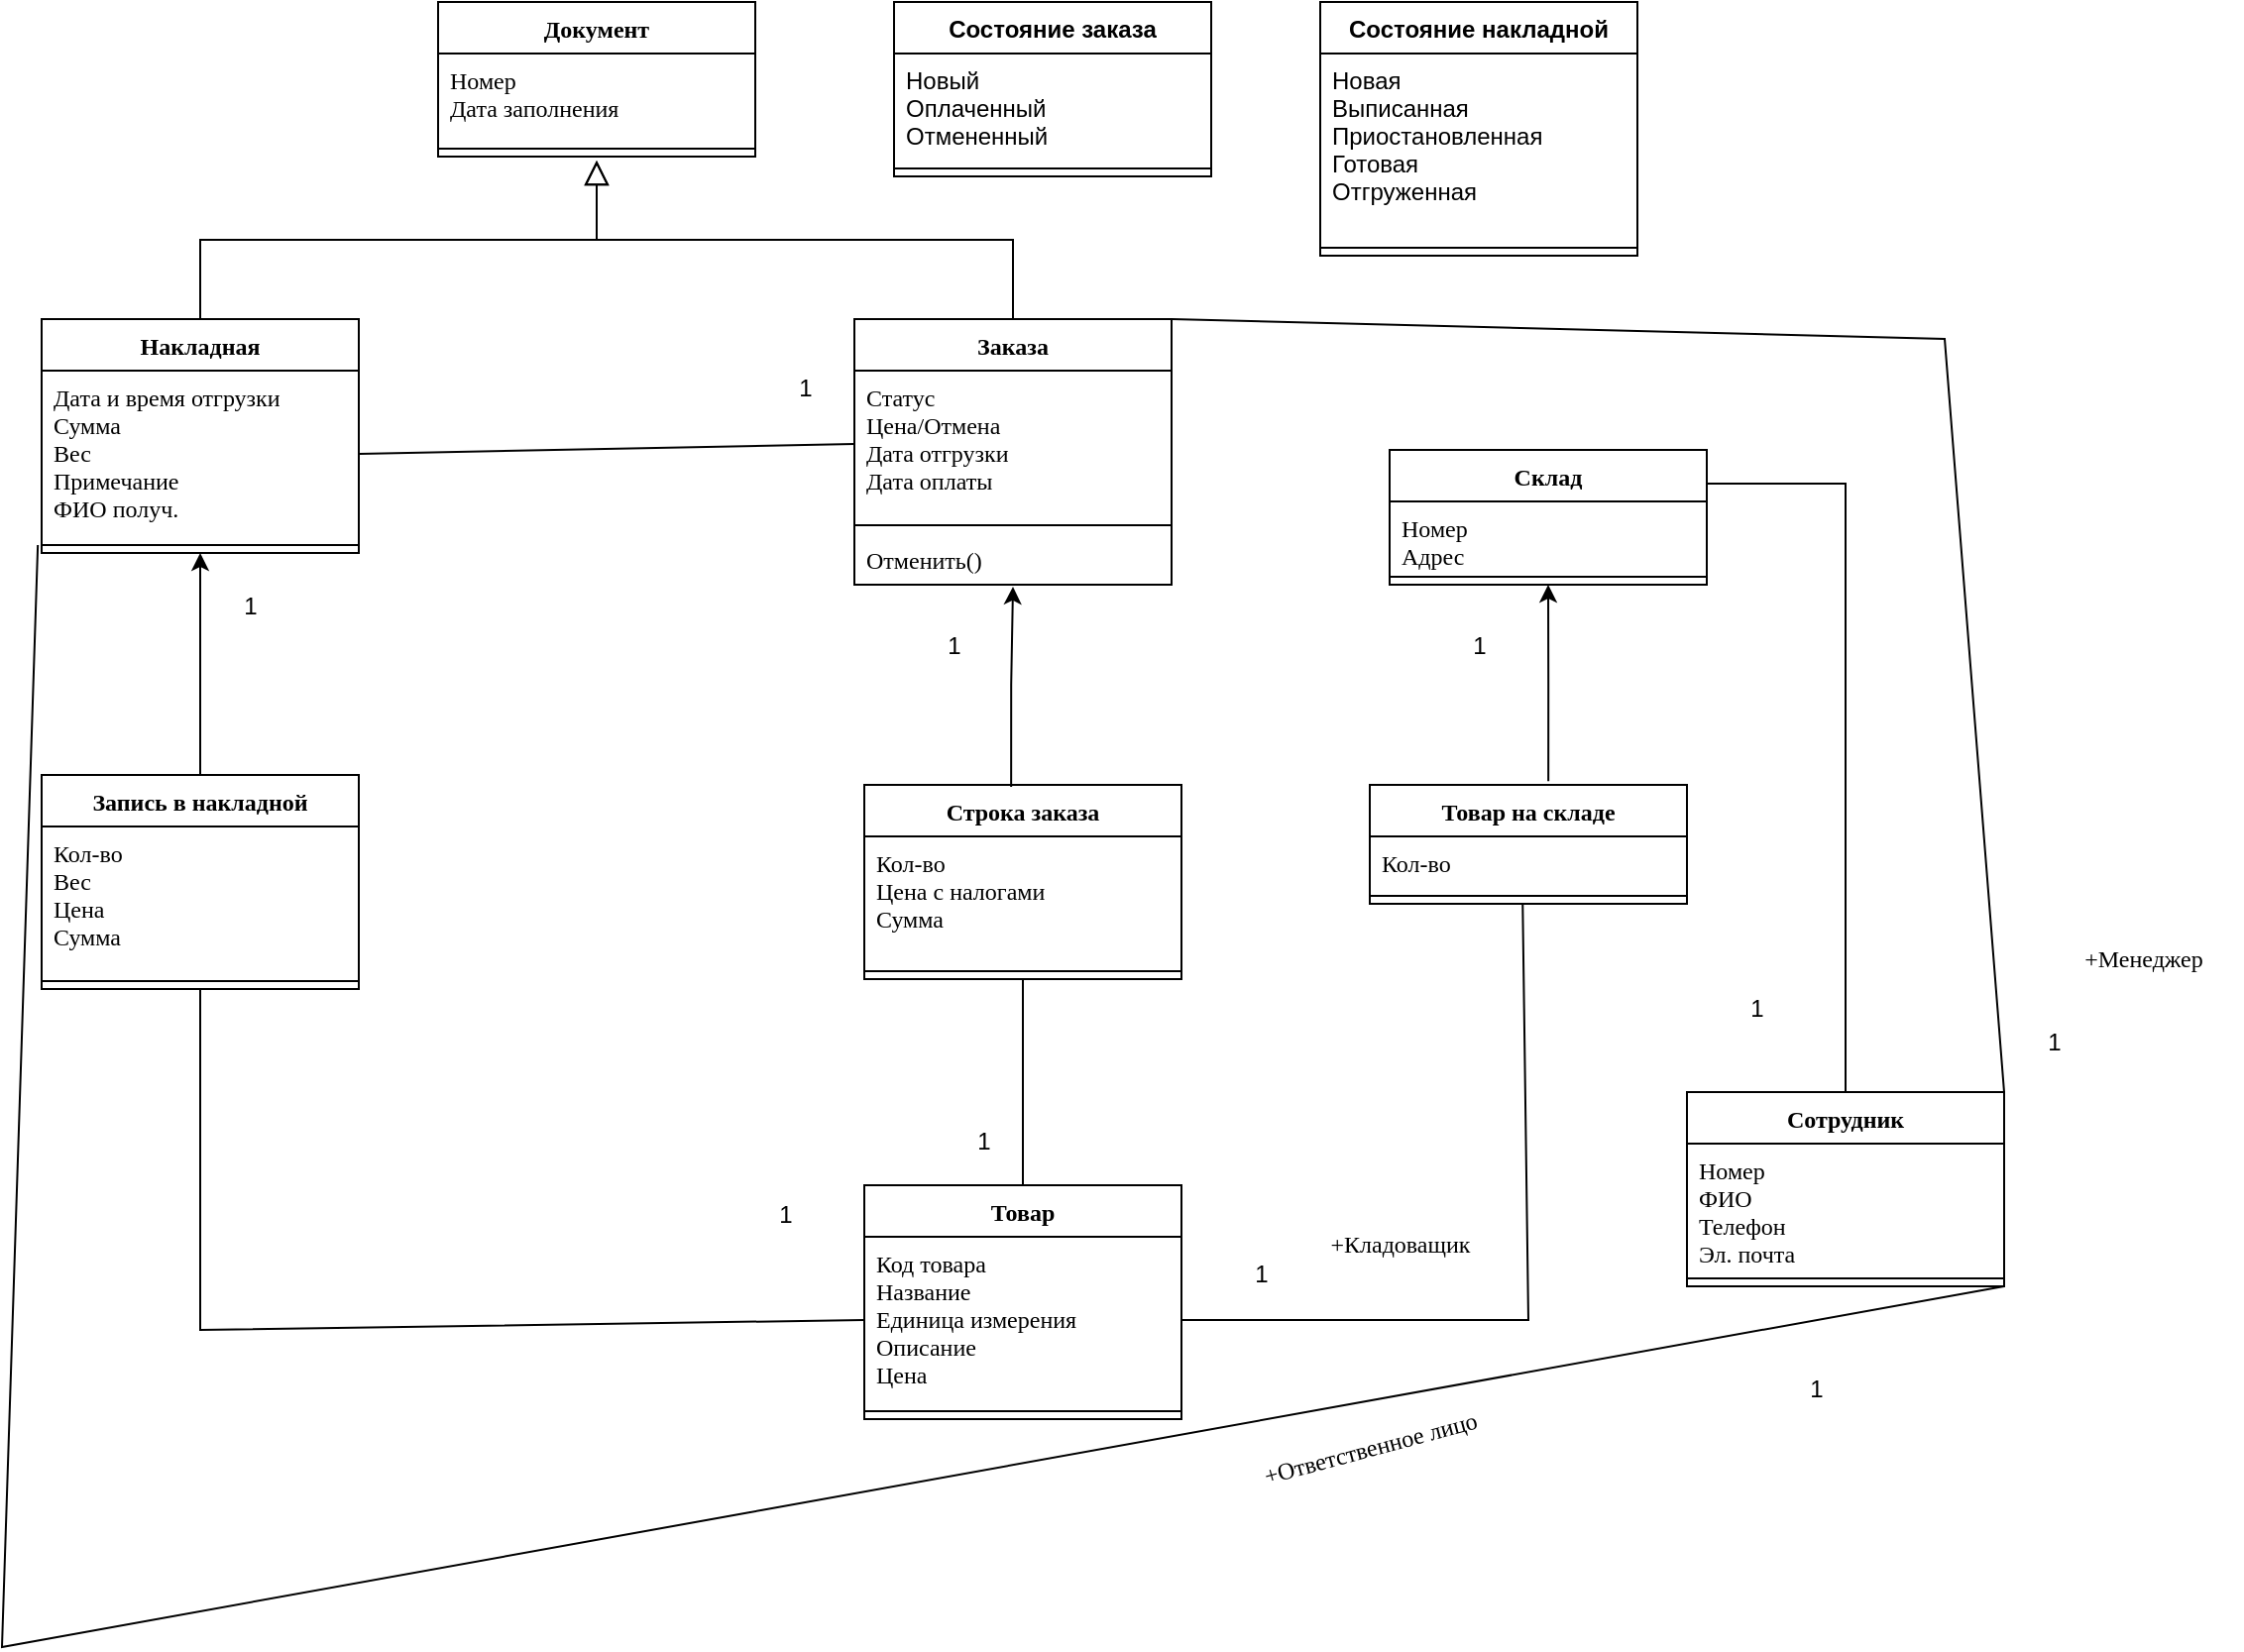 <mxfile version="20.4.0"><diagram id="pZoK7pP7QGnpNCjYw_ga" name="Страница 1"><mxGraphModel dx="2448" dy="1112" grid="1" gridSize="10" guides="1" tooltips="1" connect="1" arrows="1" fold="1" page="1" pageScale="1" pageWidth="1169" pageHeight="1654" math="0" shadow="0"><root><mxCell id="0"/><mxCell id="1" parent="0"/><mxCell id="hajilycMHGvEkIOG0tMP-6" value="Состояние накладной" style="swimlane;fontStyle=1;align=center;verticalAlign=top;childLayout=stackLayout;horizontal=1;startSize=26;horizontalStack=0;resizeParent=1;resizeParentMax=0;resizeLast=0;collapsible=1;marginBottom=0;" parent="1" vertex="1"><mxGeometry x="675" y="200" width="160" height="128" as="geometry"><mxRectangle x="450" y="170" width="170" height="30" as="alternateBounds"/></mxGeometry></mxCell><mxCell id="hajilycMHGvEkIOG0tMP-7" value="Новая&#10;Выписанная&#10;Приостановленная&#10;Готовая&#10;Отгруженная" style="text;strokeColor=none;fillColor=none;align=left;verticalAlign=top;spacingLeft=4;spacingRight=4;overflow=hidden;rotatable=0;points=[[0,0.5],[1,0.5]];portConstraint=eastwest;" parent="hajilycMHGvEkIOG0tMP-6" vertex="1"><mxGeometry y="26" width="160" height="94" as="geometry"/></mxCell><mxCell id="hajilycMHGvEkIOG0tMP-8" value="" style="line;strokeWidth=1;fillColor=none;align=left;verticalAlign=middle;spacingTop=-1;spacingLeft=3;spacingRight=3;rotatable=0;labelPosition=right;points=[];portConstraint=eastwest;strokeColor=inherit;" parent="hajilycMHGvEkIOG0tMP-6" vertex="1"><mxGeometry y="120" width="160" height="8" as="geometry"/></mxCell><mxCell id="hajilycMHGvEkIOG0tMP-10" value="Состояние заказа" style="swimlane;fontStyle=1;align=center;verticalAlign=top;childLayout=stackLayout;horizontal=1;startSize=26;horizontalStack=0;resizeParent=1;resizeParentMax=0;resizeLast=0;collapsible=1;marginBottom=0;" parent="1" vertex="1"><mxGeometry x="460" y="200" width="160" height="88" as="geometry"/></mxCell><mxCell id="hajilycMHGvEkIOG0tMP-11" value="Новый&#10;Оплаченный&#10;Отмененный" style="text;strokeColor=none;fillColor=none;align=left;verticalAlign=top;spacingLeft=4;spacingRight=4;overflow=hidden;rotatable=0;points=[[0,0.5],[1,0.5]];portConstraint=eastwest;" parent="hajilycMHGvEkIOG0tMP-10" vertex="1"><mxGeometry y="26" width="160" height="54" as="geometry"/></mxCell><mxCell id="hajilycMHGvEkIOG0tMP-12" value="" style="line;strokeWidth=1;fillColor=none;align=left;verticalAlign=middle;spacingTop=-1;spacingLeft=3;spacingRight=3;rotatable=0;labelPosition=right;points=[];portConstraint=eastwest;strokeColor=inherit;" parent="hajilycMHGvEkIOG0tMP-10" vertex="1"><mxGeometry y="80" width="160" height="8" as="geometry"/></mxCell><mxCell id="8Hsyx7BMsp5z7Apv43dx-95" value="Документ" style="swimlane;fontStyle=1;align=center;verticalAlign=top;childLayout=stackLayout;horizontal=1;startSize=26;horizontalStack=0;resizeParent=1;resizeParentMax=0;resizeLast=0;collapsible=1;marginBottom=0;fontFamily=Verdana;" vertex="1" parent="1"><mxGeometry x="230" y="200" width="160" height="78" as="geometry"/></mxCell><mxCell id="8Hsyx7BMsp5z7Apv43dx-96" value="Номер&#10;Дата заполнения" style="text;strokeColor=none;fillColor=none;align=left;verticalAlign=top;spacingLeft=4;spacingRight=4;overflow=hidden;rotatable=0;points=[[0,0.5],[1,0.5]];portConstraint=eastwest;fontFamily=Verdana;" vertex="1" parent="8Hsyx7BMsp5z7Apv43dx-95"><mxGeometry y="26" width="160" height="44" as="geometry"/></mxCell><mxCell id="8Hsyx7BMsp5z7Apv43dx-97" value="" style="line;strokeWidth=1;fillColor=none;align=left;verticalAlign=middle;spacingTop=-1;spacingLeft=3;spacingRight=3;rotatable=0;labelPosition=right;points=[];portConstraint=eastwest;strokeColor=inherit;fontFamily=Verdana;" vertex="1" parent="8Hsyx7BMsp5z7Apv43dx-95"><mxGeometry y="70" width="160" height="8" as="geometry"/></mxCell><mxCell id="8Hsyx7BMsp5z7Apv43dx-99" value="Накладная" style="swimlane;fontStyle=1;align=center;verticalAlign=top;childLayout=stackLayout;horizontal=1;startSize=26;horizontalStack=0;resizeParent=1;resizeParentMax=0;resizeLast=0;collapsible=1;marginBottom=0;fontFamily=Verdana;" vertex="1" parent="1"><mxGeometry x="30" y="360" width="160" height="118" as="geometry"/></mxCell><mxCell id="8Hsyx7BMsp5z7Apv43dx-100" value="Дата и время отгрузки&#10;Сумма&#10;Вес&#10;Примечание&#10;ФИО получ." style="text;strokeColor=none;fillColor=none;align=left;verticalAlign=top;spacingLeft=4;spacingRight=4;overflow=hidden;rotatable=0;points=[[0,0.5],[1,0.5]];portConstraint=eastwest;fontFamily=Verdana;" vertex="1" parent="8Hsyx7BMsp5z7Apv43dx-99"><mxGeometry y="26" width="160" height="84" as="geometry"/></mxCell><mxCell id="8Hsyx7BMsp5z7Apv43dx-101" value="" style="line;strokeWidth=1;fillColor=none;align=left;verticalAlign=middle;spacingTop=-1;spacingLeft=3;spacingRight=3;rotatable=0;labelPosition=right;points=[];portConstraint=eastwest;strokeColor=inherit;fontFamily=Verdana;" vertex="1" parent="8Hsyx7BMsp5z7Apv43dx-99"><mxGeometry y="110" width="160" height="8" as="geometry"/></mxCell><mxCell id="8Hsyx7BMsp5z7Apv43dx-107" value="Запись в накладной" style="swimlane;fontStyle=1;align=center;verticalAlign=top;childLayout=stackLayout;horizontal=1;startSize=26;horizontalStack=0;resizeParent=1;resizeParentMax=0;resizeLast=0;collapsible=1;marginBottom=0;fontFamily=Verdana;" vertex="1" parent="1"><mxGeometry x="30" y="590" width="160" height="108" as="geometry"/></mxCell><mxCell id="8Hsyx7BMsp5z7Apv43dx-108" value="Кол-во&#10;Вес&#10;Цена&#10;Сумма" style="text;strokeColor=none;fillColor=none;align=left;verticalAlign=top;spacingLeft=4;spacingRight=4;overflow=hidden;rotatable=0;points=[[0,0.5],[1,0.5]];portConstraint=eastwest;fontFamily=Verdana;" vertex="1" parent="8Hsyx7BMsp5z7Apv43dx-107"><mxGeometry y="26" width="160" height="74" as="geometry"/></mxCell><mxCell id="8Hsyx7BMsp5z7Apv43dx-109" value="" style="line;strokeWidth=1;fillColor=none;align=left;verticalAlign=middle;spacingTop=-1;spacingLeft=3;spacingRight=3;rotatable=0;labelPosition=right;points=[];portConstraint=eastwest;strokeColor=inherit;fontFamily=Verdana;" vertex="1" parent="8Hsyx7BMsp5z7Apv43dx-107"><mxGeometry y="100" width="160" height="8" as="geometry"/></mxCell><mxCell id="8Hsyx7BMsp5z7Apv43dx-110" value="Строка заказа" style="swimlane;fontStyle=1;align=center;verticalAlign=top;childLayout=stackLayout;horizontal=1;startSize=26;horizontalStack=0;resizeParent=1;resizeParentMax=0;resizeLast=0;collapsible=1;marginBottom=0;fontFamily=Verdana;" vertex="1" parent="1"><mxGeometry x="445" y="595" width="160" height="98" as="geometry"/></mxCell><mxCell id="8Hsyx7BMsp5z7Apv43dx-111" value="Кол-во&#10;Цена с налогами&#10;Сумма" style="text;strokeColor=none;fillColor=none;align=left;verticalAlign=top;spacingLeft=4;spacingRight=4;overflow=hidden;rotatable=0;points=[[0,0.5],[1,0.5]];portConstraint=eastwest;fontFamily=Verdana;" vertex="1" parent="8Hsyx7BMsp5z7Apv43dx-110"><mxGeometry y="26" width="160" height="64" as="geometry"/></mxCell><mxCell id="8Hsyx7BMsp5z7Apv43dx-112" value="" style="line;strokeWidth=1;fillColor=none;align=left;verticalAlign=middle;spacingTop=-1;spacingLeft=3;spacingRight=3;rotatable=0;labelPosition=right;points=[];portConstraint=eastwest;strokeColor=inherit;fontFamily=Verdana;" vertex="1" parent="8Hsyx7BMsp5z7Apv43dx-110"><mxGeometry y="90" width="160" height="8" as="geometry"/></mxCell><mxCell id="8Hsyx7BMsp5z7Apv43dx-113" value="Склад" style="swimlane;fontStyle=1;align=center;verticalAlign=top;childLayout=stackLayout;horizontal=1;startSize=26;horizontalStack=0;resizeParent=1;resizeParentMax=0;resizeLast=0;collapsible=1;marginBottom=0;fontFamily=Verdana;" vertex="1" parent="1"><mxGeometry x="710" y="426" width="160" height="68" as="geometry"/></mxCell><mxCell id="8Hsyx7BMsp5z7Apv43dx-114" value="Номер&#10;Адрес" style="text;strokeColor=none;fillColor=none;align=left;verticalAlign=top;spacingLeft=4;spacingRight=4;overflow=hidden;rotatable=0;points=[[0,0.5],[1,0.5]];portConstraint=eastwest;fontFamily=Verdana;" vertex="1" parent="8Hsyx7BMsp5z7Apv43dx-113"><mxGeometry y="26" width="160" height="34" as="geometry"/></mxCell><mxCell id="8Hsyx7BMsp5z7Apv43dx-115" value="" style="line;strokeWidth=1;fillColor=none;align=left;verticalAlign=middle;spacingTop=-1;spacingLeft=3;spacingRight=3;rotatable=0;labelPosition=right;points=[];portConstraint=eastwest;strokeColor=inherit;fontFamily=Verdana;" vertex="1" parent="8Hsyx7BMsp5z7Apv43dx-113"><mxGeometry y="60" width="160" height="8" as="geometry"/></mxCell><mxCell id="8Hsyx7BMsp5z7Apv43dx-116" value="Товар" style="swimlane;fontStyle=1;align=center;verticalAlign=top;childLayout=stackLayout;horizontal=1;startSize=26;horizontalStack=0;resizeParent=1;resizeParentMax=0;resizeLast=0;collapsible=1;marginBottom=0;fontFamily=Verdana;" vertex="1" parent="1"><mxGeometry x="445" y="797" width="160" height="118" as="geometry"/></mxCell><mxCell id="8Hsyx7BMsp5z7Apv43dx-117" value="Код товара&#10;Название&#10;Единица измерения&#10;Описание&#10;Цена" style="text;strokeColor=none;fillColor=none;align=left;verticalAlign=top;spacingLeft=4;spacingRight=4;overflow=hidden;rotatable=0;points=[[0,0.5],[1,0.5]];portConstraint=eastwest;fontFamily=Verdana;" vertex="1" parent="8Hsyx7BMsp5z7Apv43dx-116"><mxGeometry y="26" width="160" height="84" as="geometry"/></mxCell><mxCell id="8Hsyx7BMsp5z7Apv43dx-118" value="" style="line;strokeWidth=1;fillColor=none;align=left;verticalAlign=middle;spacingTop=-1;spacingLeft=3;spacingRight=3;rotatable=0;labelPosition=right;points=[];portConstraint=eastwest;strokeColor=inherit;fontFamily=Verdana;" vertex="1" parent="8Hsyx7BMsp5z7Apv43dx-116"><mxGeometry y="110" width="160" height="8" as="geometry"/></mxCell><mxCell id="8Hsyx7BMsp5z7Apv43dx-119" value="Сотрудник" style="swimlane;fontStyle=1;align=center;verticalAlign=top;childLayout=stackLayout;horizontal=1;startSize=26;horizontalStack=0;resizeParent=1;resizeParentMax=0;resizeLast=0;collapsible=1;marginBottom=0;fontFamily=Verdana;" vertex="1" parent="1"><mxGeometry x="860" y="750" width="160" height="98" as="geometry"/></mxCell><mxCell id="8Hsyx7BMsp5z7Apv43dx-120" value="Номер&#10;ФИО&#10;Телефон&#10;Эл. почта" style="text;strokeColor=none;fillColor=none;align=left;verticalAlign=top;spacingLeft=4;spacingRight=4;overflow=hidden;rotatable=0;points=[[0,0.5],[1,0.5]];portConstraint=eastwest;fontFamily=Verdana;" vertex="1" parent="8Hsyx7BMsp5z7Apv43dx-119"><mxGeometry y="26" width="160" height="64" as="geometry"/></mxCell><mxCell id="8Hsyx7BMsp5z7Apv43dx-121" value="" style="line;strokeWidth=1;fillColor=none;align=left;verticalAlign=middle;spacingTop=-1;spacingLeft=3;spacingRight=3;rotatable=0;labelPosition=right;points=[];portConstraint=eastwest;strokeColor=inherit;fontFamily=Verdana;" vertex="1" parent="8Hsyx7BMsp5z7Apv43dx-119"><mxGeometry y="90" width="160" height="8" as="geometry"/></mxCell><mxCell id="8Hsyx7BMsp5z7Apv43dx-127" value="Заказа" style="swimlane;fontStyle=1;align=center;verticalAlign=top;childLayout=stackLayout;horizontal=1;startSize=26;horizontalStack=0;resizeParent=1;resizeParentMax=0;resizeLast=0;collapsible=1;marginBottom=0;fontFamily=Verdana;" vertex="1" parent="1"><mxGeometry x="440" y="360" width="160" height="134" as="geometry"/></mxCell><mxCell id="8Hsyx7BMsp5z7Apv43dx-128" value="Статус&#10;Цена/Отмена&#10;Дата отгрузки&#10;Дата оплаты" style="text;strokeColor=none;fillColor=none;align=left;verticalAlign=top;spacingLeft=4;spacingRight=4;overflow=hidden;rotatable=0;points=[[0,0.5],[1,0.5]];portConstraint=eastwest;fontFamily=Verdana;" vertex="1" parent="8Hsyx7BMsp5z7Apv43dx-127"><mxGeometry y="26" width="160" height="74" as="geometry"/></mxCell><mxCell id="8Hsyx7BMsp5z7Apv43dx-129" value="" style="line;strokeWidth=1;fillColor=none;align=left;verticalAlign=middle;spacingTop=-1;spacingLeft=3;spacingRight=3;rotatable=0;labelPosition=right;points=[];portConstraint=eastwest;strokeColor=inherit;fontFamily=Verdana;" vertex="1" parent="8Hsyx7BMsp5z7Apv43dx-127"><mxGeometry y="100" width="160" height="8" as="geometry"/></mxCell><mxCell id="8Hsyx7BMsp5z7Apv43dx-130" value="Отменить()" style="text;strokeColor=none;fillColor=none;align=left;verticalAlign=top;spacingLeft=4;spacingRight=4;overflow=hidden;rotatable=0;points=[[0,0.5],[1,0.5]];portConstraint=eastwest;fontFamily=Verdana;" vertex="1" parent="8Hsyx7BMsp5z7Apv43dx-127"><mxGeometry y="108" width="160" height="26" as="geometry"/></mxCell><mxCell id="8Hsyx7BMsp5z7Apv43dx-131" style="edgeStyle=orthogonalEdgeStyle;rounded=0;orthogonalLoop=1;jettySize=auto;html=1;entryX=0.5;entryY=1;entryDx=0;entryDy=0;exitX=0.5;exitY=0;exitDx=0;exitDy=0;" edge="1" parent="1" source="8Hsyx7BMsp5z7Apv43dx-107" target="8Hsyx7BMsp5z7Apv43dx-99"><mxGeometry relative="1" as="geometry"><mxPoint x="360" y="426" as="sourcePoint"/><mxPoint x="360" y="380" as="targetPoint"/></mxGeometry></mxCell><mxCell id="8Hsyx7BMsp5z7Apv43dx-132" value="" style="endArrow=block;endSize=10;endFill=0;shadow=0;strokeWidth=1;rounded=0;edgeStyle=elbowEdgeStyle;elbow=vertical;exitX=0.5;exitY=0;exitDx=0;exitDy=0;" edge="1" parent="1" source="8Hsyx7BMsp5z7Apv43dx-99"><mxGeometry width="160" relative="1" as="geometry"><mxPoint x="100" y="200" as="sourcePoint"/><mxPoint x="310" y="280" as="targetPoint"/></mxGeometry></mxCell><mxCell id="8Hsyx7BMsp5z7Apv43dx-133" value="" style="endArrow=block;endSize=10;endFill=0;shadow=0;strokeWidth=1;rounded=0;edgeStyle=elbowEdgeStyle;elbow=vertical;exitX=0.5;exitY=0;exitDx=0;exitDy=0;" edge="1" parent="1" source="8Hsyx7BMsp5z7Apv43dx-127"><mxGeometry width="160" relative="1" as="geometry"><mxPoint x="110" y="210" as="sourcePoint"/><mxPoint x="310" y="280" as="targetPoint"/></mxGeometry></mxCell><mxCell id="8Hsyx7BMsp5z7Apv43dx-135" style="edgeStyle=orthogonalEdgeStyle;rounded=0;orthogonalLoop=1;jettySize=auto;html=1;exitX=0.463;exitY=0.01;exitDx=0;exitDy=0;entryX=0.5;entryY=1.038;entryDx=0;entryDy=0;entryPerimeter=0;exitPerimeter=0;" edge="1" parent="1" source="8Hsyx7BMsp5z7Apv43dx-110" target="8Hsyx7BMsp5z7Apv43dx-130"><mxGeometry relative="1" as="geometry"><mxPoint x="370" y="436" as="sourcePoint"/><mxPoint x="530" y="490" as="targetPoint"/></mxGeometry></mxCell><mxCell id="8Hsyx7BMsp5z7Apv43dx-136" value="" style="endArrow=none;html=1;rounded=0;fontFamily=Verdana;entryX=0;entryY=0.5;entryDx=0;entryDy=0;exitX=1;exitY=0.5;exitDx=0;exitDy=0;" edge="1" parent="1" source="8Hsyx7BMsp5z7Apv43dx-100" target="8Hsyx7BMsp5z7Apv43dx-128"><mxGeometry width="50" height="50" relative="1" as="geometry"><mxPoint x="290" y="550" as="sourcePoint"/><mxPoint x="340" y="500" as="targetPoint"/></mxGeometry></mxCell><mxCell id="8Hsyx7BMsp5z7Apv43dx-137" value="1" style="text;html=1;align=center;verticalAlign=middle;resizable=0;points=[];autosize=1;strokeColor=none;fillColor=none;" vertex="1" parent="1"><mxGeometry x="400" y="380" width="30" height="30" as="geometry"/></mxCell><mxCell id="8Hsyx7BMsp5z7Apv43dx-138" value="1" style="text;html=1;align=center;verticalAlign=middle;resizable=0;points=[];autosize=1;strokeColor=none;fillColor=none;" vertex="1" parent="1"><mxGeometry x="120" y="490" width="30" height="30" as="geometry"/></mxCell><mxCell id="8Hsyx7BMsp5z7Apv43dx-139" value="1" style="text;html=1;align=center;verticalAlign=middle;resizable=0;points=[];autosize=1;strokeColor=none;fillColor=none;" vertex="1" parent="1"><mxGeometry x="475" y="510" width="30" height="30" as="geometry"/></mxCell><mxCell id="8Hsyx7BMsp5z7Apv43dx-140" value="" style="endArrow=none;html=1;rounded=0;fontFamily=Verdana;entryX=0.5;entryY=1;entryDx=0;entryDy=0;exitX=0;exitY=0.5;exitDx=0;exitDy=0;" edge="1" parent="1" source="8Hsyx7BMsp5z7Apv43dx-117" target="8Hsyx7BMsp5z7Apv43dx-107"><mxGeometry width="50" height="50" relative="1" as="geometry"><mxPoint x="330" y="840" as="sourcePoint"/><mxPoint x="380" y="790" as="targetPoint"/><Array as="points"><mxPoint x="110" y="870"/></Array></mxGeometry></mxCell><mxCell id="8Hsyx7BMsp5z7Apv43dx-141" value="1" style="text;html=1;align=center;verticalAlign=middle;resizable=0;points=[];autosize=1;strokeColor=none;fillColor=none;" vertex="1" parent="1"><mxGeometry x="390" y="797" width="30" height="30" as="geometry"/></mxCell><mxCell id="8Hsyx7BMsp5z7Apv43dx-142" value="" style="endArrow=none;html=1;rounded=0;fontFamily=Verdana;entryX=0.5;entryY=1;entryDx=0;entryDy=0;exitX=0.5;exitY=0;exitDx=0;exitDy=0;" edge="1" parent="1" source="8Hsyx7BMsp5z7Apv43dx-116" target="8Hsyx7BMsp5z7Apv43dx-110"><mxGeometry width="50" height="50" relative="1" as="geometry"><mxPoint x="380" y="640" as="sourcePoint"/><mxPoint x="430" y="590" as="targetPoint"/></mxGeometry></mxCell><mxCell id="8Hsyx7BMsp5z7Apv43dx-143" value="1" style="text;html=1;align=center;verticalAlign=middle;resizable=0;points=[];autosize=1;strokeColor=none;fillColor=none;" vertex="1" parent="1"><mxGeometry x="490" y="760" width="30" height="30" as="geometry"/></mxCell><mxCell id="8Hsyx7BMsp5z7Apv43dx-144" value="Товар на складе" style="swimlane;fontStyle=1;align=center;verticalAlign=top;childLayout=stackLayout;horizontal=1;startSize=26;horizontalStack=0;resizeParent=1;resizeParentMax=0;resizeLast=0;collapsible=1;marginBottom=0;fontFamily=Verdana;" vertex="1" parent="1"><mxGeometry x="700" y="595" width="160" height="60" as="geometry"/></mxCell><mxCell id="8Hsyx7BMsp5z7Apv43dx-145" value="Кол-во" style="text;strokeColor=none;fillColor=none;align=left;verticalAlign=top;spacingLeft=4;spacingRight=4;overflow=hidden;rotatable=0;points=[[0,0.5],[1,0.5]];portConstraint=eastwest;fontFamily=Verdana;" vertex="1" parent="8Hsyx7BMsp5z7Apv43dx-144"><mxGeometry y="26" width="160" height="26" as="geometry"/></mxCell><mxCell id="8Hsyx7BMsp5z7Apv43dx-146" value="" style="line;strokeWidth=1;fillColor=none;align=left;verticalAlign=middle;spacingTop=-1;spacingLeft=3;spacingRight=3;rotatable=0;labelPosition=right;points=[];portConstraint=eastwest;strokeColor=inherit;fontFamily=Verdana;" vertex="1" parent="8Hsyx7BMsp5z7Apv43dx-144"><mxGeometry y="52" width="160" height="8" as="geometry"/></mxCell><mxCell id="8Hsyx7BMsp5z7Apv43dx-148" value="" style="endArrow=none;html=1;rounded=0;fontFamily=Verdana;exitX=1;exitY=0.5;exitDx=0;exitDy=0;entryX=0.482;entryY=0.946;entryDx=0;entryDy=0;entryPerimeter=0;" edge="1" parent="1" source="8Hsyx7BMsp5z7Apv43dx-117" target="8Hsyx7BMsp5z7Apv43dx-146"><mxGeometry width="50" height="50" relative="1" as="geometry"><mxPoint x="570" y="780" as="sourcePoint"/><mxPoint x="620" y="730" as="targetPoint"/><Array as="points"><mxPoint x="780" y="865"/></Array></mxGeometry></mxCell><mxCell id="8Hsyx7BMsp5z7Apv43dx-149" style="edgeStyle=orthogonalEdgeStyle;rounded=0;orthogonalLoop=1;jettySize=auto;html=1;entryX=0.5;entryY=1;entryDx=0;entryDy=0;exitX=0.563;exitY=-0.031;exitDx=0;exitDy=0;exitPerimeter=0;" edge="1" parent="1" source="8Hsyx7BMsp5z7Apv43dx-144" target="8Hsyx7BMsp5z7Apv43dx-113"><mxGeometry relative="1" as="geometry"><mxPoint x="790" y="590" as="sourcePoint"/><mxPoint x="530" y="504.988" as="targetPoint"/></mxGeometry></mxCell><mxCell id="8Hsyx7BMsp5z7Apv43dx-150" value="1" style="text;html=1;align=center;verticalAlign=middle;resizable=0;points=[];autosize=1;strokeColor=none;fillColor=none;" vertex="1" parent="1"><mxGeometry x="740" y="510" width="30" height="30" as="geometry"/></mxCell><mxCell id="8Hsyx7BMsp5z7Apv43dx-151" value="1" style="text;html=1;align=center;verticalAlign=middle;resizable=0;points=[];autosize=1;strokeColor=none;fillColor=none;" vertex="1" parent="1"><mxGeometry x="630" y="827" width="30" height="30" as="geometry"/></mxCell><mxCell id="8Hsyx7BMsp5z7Apv43dx-152" value="" style="endArrow=none;html=1;rounded=0;fontFamily=Verdana;exitX=1;exitY=0.25;exitDx=0;exitDy=0;entryX=0.5;entryY=0;entryDx=0;entryDy=0;" edge="1" parent="1" source="8Hsyx7BMsp5z7Apv43dx-113" target="8Hsyx7BMsp5z7Apv43dx-119"><mxGeometry width="50" height="50" relative="1" as="geometry"><mxPoint x="615" y="875" as="sourcePoint"/><mxPoint x="787.12" y="664.568" as="targetPoint"/><Array as="points"><mxPoint x="940" y="443"/></Array></mxGeometry></mxCell><mxCell id="8Hsyx7BMsp5z7Apv43dx-153" value="1" style="text;html=1;align=center;verticalAlign=middle;resizable=0;points=[];autosize=1;strokeColor=none;fillColor=none;" vertex="1" parent="1"><mxGeometry x="880" y="693" width="30" height="30" as="geometry"/></mxCell><mxCell id="8Hsyx7BMsp5z7Apv43dx-155" value="" style="endArrow=none;html=1;rounded=0;fontFamily=Verdana;entryX=1;entryY=1;entryDx=0;entryDy=0;exitX=-0.012;exitY=1.048;exitDx=0;exitDy=0;exitPerimeter=0;" edge="1" parent="1" source="8Hsyx7BMsp5z7Apv43dx-100" target="8Hsyx7BMsp5z7Apv43dx-119"><mxGeometry width="50" height="50" relative="1" as="geometry"><mxPoint x="10" y="500" as="sourcePoint"/><mxPoint x="950" y="760" as="targetPoint"/><Array as="points"><mxPoint x="10" y="1030"/></Array></mxGeometry></mxCell><mxCell id="8Hsyx7BMsp5z7Apv43dx-156" value="" style="endArrow=none;html=1;rounded=0;fontFamily=Verdana;entryX=1;entryY=0;entryDx=0;entryDy=0;exitX=1;exitY=0;exitDx=0;exitDy=0;" edge="1" parent="1" source="8Hsyx7BMsp5z7Apv43dx-127" target="8Hsyx7BMsp5z7Apv43dx-119"><mxGeometry width="50" height="50" relative="1" as="geometry"><mxPoint x="500" y="710" as="sourcePoint"/><mxPoint x="550" y="660" as="targetPoint"/><Array as="points"><mxPoint x="990" y="370"/></Array></mxGeometry></mxCell><mxCell id="8Hsyx7BMsp5z7Apv43dx-157" value="1" style="text;html=1;align=center;verticalAlign=middle;resizable=0;points=[];autosize=1;strokeColor=none;fillColor=none;" vertex="1" parent="1"><mxGeometry x="1030" y="710" width="30" height="30" as="geometry"/></mxCell><mxCell id="8Hsyx7BMsp5z7Apv43dx-158" value="1" style="text;html=1;align=center;verticalAlign=middle;resizable=0;points=[];autosize=1;strokeColor=none;fillColor=none;" vertex="1" parent="1"><mxGeometry x="910" y="885" width="30" height="30" as="geometry"/></mxCell><mxCell id="8Hsyx7BMsp5z7Apv43dx-160" value="+Кладоващик" style="text;html=1;align=center;verticalAlign=middle;resizable=0;points=[];autosize=1;strokeColor=none;fillColor=none;fontFamily=Verdana;" vertex="1" parent="1"><mxGeometry x="660" y="812" width="110" height="30" as="geometry"/></mxCell><mxCell id="8Hsyx7BMsp5z7Apv43dx-161" value="+Менеджер" style="text;html=1;align=center;verticalAlign=middle;resizable=0;points=[];autosize=1;strokeColor=none;fillColor=none;fontFamily=Verdana;" vertex="1" parent="1"><mxGeometry x="1040" y="668" width="100" height="30" as="geometry"/></mxCell><mxCell id="8Hsyx7BMsp5z7Apv43dx-162" value="+Ответственное лицо" style="text;html=1;align=center;verticalAlign=middle;resizable=0;points=[];autosize=1;strokeColor=none;fillColor=none;fontFamily=Verdana;rotation=-15;" vertex="1" parent="1"><mxGeometry x="620" y="915" width="160" height="30" as="geometry"/></mxCell></root></mxGraphModel></diagram></mxfile>